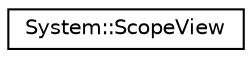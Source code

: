 digraph G
{
  edge [fontname="Helvetica",fontsize="10",labelfontname="Helvetica",labelfontsize="10"];
  node [fontname="Helvetica",fontsize="10",shape=record];
  rankdir="LR";
  Node1 [label="System::ScopeView",height=0.2,width=0.4,color="black", fillcolor="white", style="filled",URL="$class_system_1_1_scope_view.html"];
}
